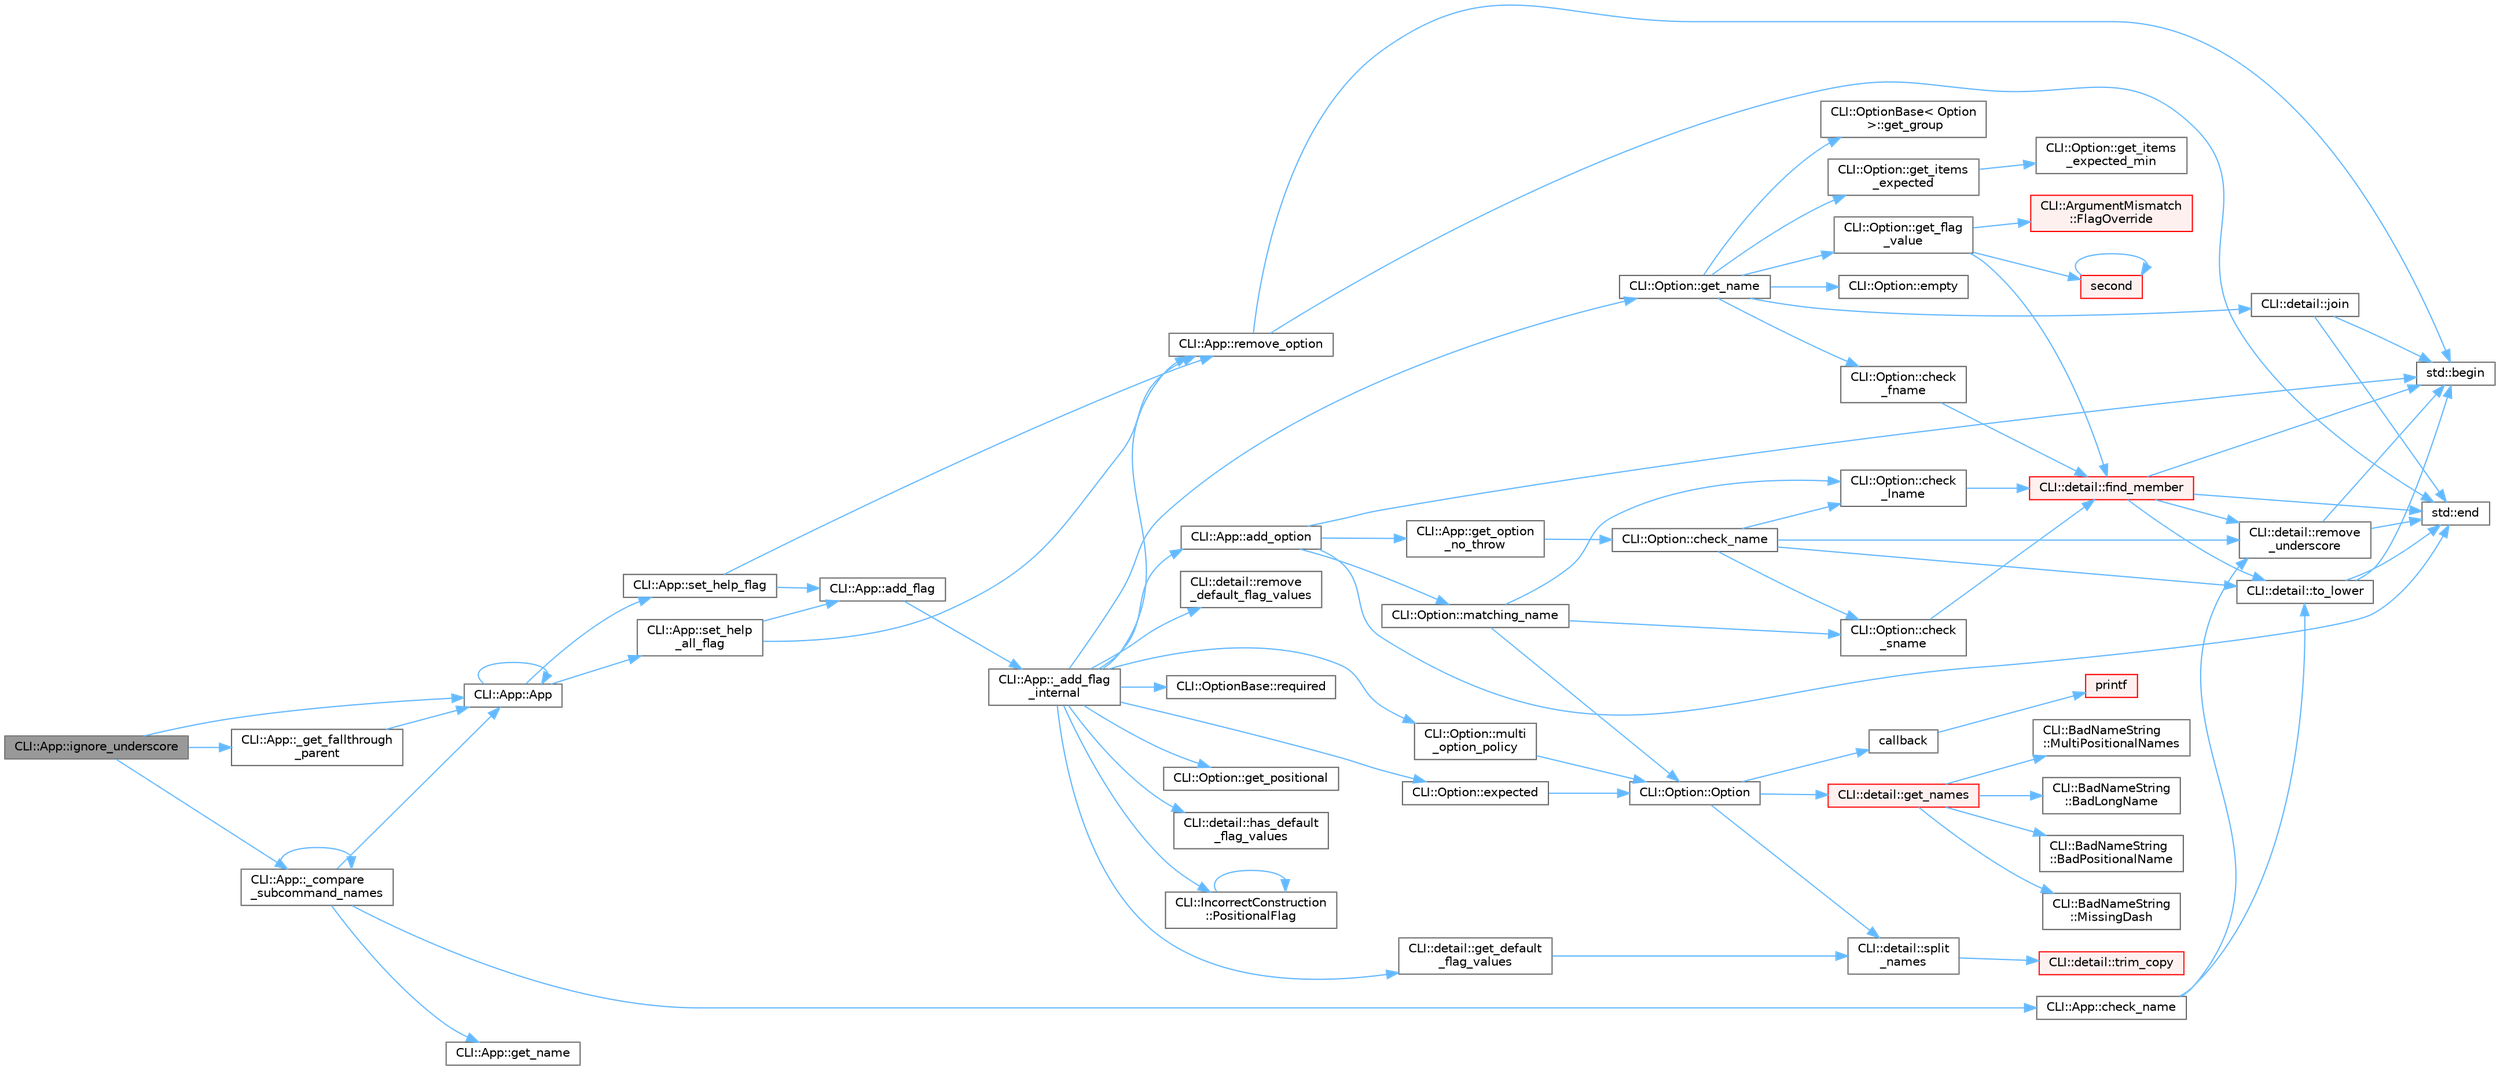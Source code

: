 digraph "CLI::App::ignore_underscore"
{
 // LATEX_PDF_SIZE
  bgcolor="transparent";
  edge [fontname=Helvetica,fontsize=10,labelfontname=Helvetica,labelfontsize=10];
  node [fontname=Helvetica,fontsize=10,shape=box,height=0.2,width=0.4];
  rankdir="LR";
  Node1 [id="Node000001",label="CLI::App::ignore_underscore",height=0.2,width=0.4,color="gray40", fillcolor="grey60", style="filled", fontcolor="black",tooltip="Ignore underscore. Subcommands inherit value."];
  Node1 -> Node2 [id="edge81_Node000001_Node000002",color="steelblue1",style="solid",tooltip=" "];
  Node2 [id="Node000002",label="CLI::App::_compare\l_subcommand_names",height=0.2,width=0.4,color="grey40", fillcolor="white", style="filled",URL="$class_c_l_i_1_1_app.html#a789ca7427451155b40725bff0bff47a1",tooltip="Helper function to run through all possible comparisons of subcommand names to check there is no over..."];
  Node2 -> Node2 [id="edge82_Node000002_Node000002",color="steelblue1",style="solid",tooltip=" "];
  Node2 -> Node3 [id="edge83_Node000002_Node000003",color="steelblue1",style="solid",tooltip=" "];
  Node3 [id="Node000003",label="CLI::App::App",height=0.2,width=0.4,color="grey40", fillcolor="white", style="filled",URL="$class_c_l_i_1_1_app.html#a8f5ebc36dcdff351cce50e3d3b89974f",tooltip="Special private constructor for subcommand"];
  Node3 -> Node3 [id="edge84_Node000003_Node000003",color="steelblue1",style="solid",tooltip=" "];
  Node3 -> Node4 [id="edge85_Node000003_Node000004",color="steelblue1",style="solid",tooltip=" "];
  Node4 [id="Node000004",label="CLI::App::set_help\l_all_flag",height=0.2,width=0.4,color="grey40", fillcolor="white", style="filled",URL="$class_c_l_i_1_1_app.html#af73694f6a3cc42e29e7274b77fdb5720",tooltip="Set a help all flag, replaced the existing one if present"];
  Node4 -> Node5 [id="edge86_Node000004_Node000005",color="steelblue1",style="solid",tooltip=" "];
  Node5 [id="Node000005",label="CLI::App::add_flag",height=0.2,width=0.4,color="grey40", fillcolor="white", style="filled",URL="$class_c_l_i_1_1_app.html#a5fef22317a182fa5db1d7b1af4c89c68",tooltip="Add a flag with no description or variable assignment"];
  Node5 -> Node6 [id="edge87_Node000005_Node000006",color="steelblue1",style="solid",tooltip=" "];
  Node6 [id="Node000006",label="CLI::App::_add_flag\l_internal",height=0.2,width=0.4,color="grey40", fillcolor="white", style="filled",URL="$class_c_l_i_1_1_app.html#ac09345525410ce482948265f16f72cdf",tooltip="Internal function for adding a flag"];
  Node6 -> Node7 [id="edge88_Node000006_Node000007",color="steelblue1",style="solid",tooltip=" "];
  Node7 [id="Node000007",label="CLI::App::add_option",height=0.2,width=0.4,color="grey40", fillcolor="white", style="filled",URL="$class_c_l_i_1_1_app.html#adb68306d25a26400399d11efe7211dc4",tooltip=" "];
  Node7 -> Node8 [id="edge89_Node000007_Node000008",color="steelblue1",style="solid",tooltip=" "];
  Node8 [id="Node000008",label="std::begin",height=0.2,width=0.4,color="grey40", fillcolor="white", style="filled",URL="$namespacestd.html#aec76fc52a775d29bc4058c8e1405045a",tooltip=" "];
  Node7 -> Node9 [id="edge90_Node000007_Node000009",color="steelblue1",style="solid",tooltip=" "];
  Node9 [id="Node000009",label="std::end",height=0.2,width=0.4,color="grey40", fillcolor="white", style="filled",URL="$namespacestd.html#a35f71a4c49ddf38bb590177e3a4b2598",tooltip=" "];
  Node7 -> Node10 [id="edge91_Node000007_Node000010",color="steelblue1",style="solid",tooltip=" "];
  Node10 [id="Node000010",label="CLI::App::get_option\l_no_throw",height=0.2,width=0.4,color="grey40", fillcolor="white", style="filled",URL="$class_c_l_i_1_1_app.html#a029d50d6fdfde25e7f3e94ef2e525ccc",tooltip="Get an option by name (noexcept non-const version)"];
  Node10 -> Node11 [id="edge92_Node000010_Node000011",color="steelblue1",style="solid",tooltip=" "];
  Node11 [id="Node000011",label="CLI::Option::check_name",height=0.2,width=0.4,color="grey40", fillcolor="white", style="filled",URL="$class_c_l_i_1_1_option.html#a1f9eda27ddb1b2d520e29724d550f6a0",tooltip="Check a name. Requires \"-\" or \"--\" for short / long, supports positional name"];
  Node11 -> Node12 [id="edge93_Node000011_Node000012",color="steelblue1",style="solid",tooltip=" "];
  Node12 [id="Node000012",label="CLI::Option::check\l_lname",height=0.2,width=0.4,color="grey40", fillcolor="white", style="filled",URL="$class_c_l_i_1_1_option.html#a6e970efc39aa4984b9bb797d071ce34a",tooltip="Requires \"--\" to be removed from string"];
  Node12 -> Node13 [id="edge94_Node000012_Node000013",color="steelblue1",style="solid",tooltip=" "];
  Node13 [id="Node000013",label="CLI::detail::find_member",height=0.2,width=0.4,color="red", fillcolor="#FFF0F0", style="filled",URL="$namespace_c_l_i_1_1detail.html#ac94be0722dce2c7ff522ebc3fb80e33d",tooltip="Check if a string is a member of a list of strings and optionally ignore case or ignore underscores"];
  Node13 -> Node8 [id="edge95_Node000013_Node000008",color="steelblue1",style="solid",tooltip=" "];
  Node13 -> Node9 [id="edge96_Node000013_Node000009",color="steelblue1",style="solid",tooltip=" "];
  Node13 -> Node17 [id="edge97_Node000013_Node000017",color="steelblue1",style="solid",tooltip=" "];
  Node17 [id="Node000017",label="CLI::detail::remove\l_underscore",height=0.2,width=0.4,color="grey40", fillcolor="white", style="filled",URL="$namespace_c_l_i_1_1detail.html#a5359a7a0e33366a12e15523b100f591a",tooltip="remove underscores from a string"];
  Node17 -> Node8 [id="edge98_Node000017_Node000008",color="steelblue1",style="solid",tooltip=" "];
  Node17 -> Node9 [id="edge99_Node000017_Node000009",color="steelblue1",style="solid",tooltip=" "];
  Node13 -> Node15 [id="edge100_Node000013_Node000015",color="steelblue1",style="solid",tooltip=" "];
  Node15 [id="Node000015",label="CLI::detail::to_lower",height=0.2,width=0.4,color="grey40", fillcolor="white", style="filled",URL="$namespace_c_l_i_1_1detail.html#ae83709ec148057ec53df4383645727e9",tooltip="Return a lower case version of a string"];
  Node15 -> Node8 [id="edge101_Node000015_Node000008",color="steelblue1",style="solid",tooltip=" "];
  Node15 -> Node9 [id="edge102_Node000015_Node000009",color="steelblue1",style="solid",tooltip=" "];
  Node11 -> Node18 [id="edge103_Node000011_Node000018",color="steelblue1",style="solid",tooltip=" "];
  Node18 [id="Node000018",label="CLI::Option::check\l_sname",height=0.2,width=0.4,color="grey40", fillcolor="white", style="filled",URL="$class_c_l_i_1_1_option.html#a46e7395f6a8a720e4305aea2edb4aa7b",tooltip="Requires \"-\" to be removed from string"];
  Node18 -> Node13 [id="edge104_Node000018_Node000013",color="steelblue1",style="solid",tooltip=" "];
  Node11 -> Node17 [id="edge105_Node000011_Node000017",color="steelblue1",style="solid",tooltip=" "];
  Node11 -> Node15 [id="edge106_Node000011_Node000015",color="steelblue1",style="solid",tooltip=" "];
  Node7 -> Node19 [id="edge107_Node000007_Node000019",color="steelblue1",style="solid",tooltip=" "];
  Node19 [id="Node000019",label="CLI::Option::matching_name",height=0.2,width=0.4,color="grey40", fillcolor="white", style="filled",URL="$class_c_l_i_1_1_option.html#a67b1e51f9f873b265dac8122746fc2d7",tooltip="If options share any of the same names, find it"];
  Node19 -> Node12 [id="edge108_Node000019_Node000012",color="steelblue1",style="solid",tooltip=" "];
  Node19 -> Node18 [id="edge109_Node000019_Node000018",color="steelblue1",style="solid",tooltip=" "];
  Node19 -> Node20 [id="edge110_Node000019_Node000020",color="steelblue1",style="solid",tooltip=" "];
  Node20 [id="Node000020",label="CLI::Option::Option",height=0.2,width=0.4,color="grey40", fillcolor="white", style="filled",URL="$class_c_l_i_1_1_option.html#a577e99d3ea33598b4dc3605f544d14fc",tooltip="Making an option by hand is not defined, it must be made by the App class"];
  Node20 -> Node21 [id="edge111_Node000020_Node000021",color="steelblue1",style="solid",tooltip=" "];
  Node21 [id="Node000021",label="callback",height=0.2,width=0.4,color="grey40", fillcolor="white", style="filled",URL="$external_2spine-runtimes_2spine-sfml_2c_2example_2main_8cpp.html#a2f27b7fc84a39cace84d90f62a8d4c8e",tooltip=" "];
  Node21 -> Node22 [id="edge112_Node000021_Node000022",color="steelblue1",style="solid",tooltip=" "];
  Node22 [id="Node000022",label="printf",height=0.2,width=0.4,color="red", fillcolor="#FFF0F0", style="filled",URL="$printf_8h.html#aee3ed3a831f25f07e7be3919fff2203a",tooltip=" "];
  Node20 -> Node53 [id="edge113_Node000020_Node000053",color="steelblue1",style="solid",tooltip=" "];
  Node53 [id="Node000053",label="CLI::detail::get_names",height=0.2,width=0.4,color="red", fillcolor="#FFF0F0", style="filled",URL="$namespace_c_l_i_1_1detail.html#a6c9c870c5f7cd261e7363cb862634a3a",tooltip="Get a vector of short names, one of long names, and a single name"];
  Node53 -> Node54 [id="edge114_Node000053_Node000054",color="steelblue1",style="solid",tooltip=" "];
  Node54 [id="Node000054",label="CLI::BadNameString\l::BadLongName",height=0.2,width=0.4,color="grey40", fillcolor="white", style="filled",URL="$class_c_l_i_1_1_bad_name_string.html#a4c84dfdba8d943ad494daead50c9097d",tooltip=" "];
  Node53 -> Node55 [id="edge115_Node000053_Node000055",color="steelblue1",style="solid",tooltip=" "];
  Node55 [id="Node000055",label="CLI::BadNameString\l::BadPositionalName",height=0.2,width=0.4,color="grey40", fillcolor="white", style="filled",URL="$class_c_l_i_1_1_bad_name_string.html#a6dd4927b244bb94d306c805f87f47e4b",tooltip=" "];
  Node53 -> Node56 [id="edge116_Node000053_Node000056",color="steelblue1",style="solid",tooltip=" "];
  Node56 [id="Node000056",label="CLI::BadNameString\l::MissingDash",height=0.2,width=0.4,color="grey40", fillcolor="white", style="filled",URL="$class_c_l_i_1_1_bad_name_string.html#a17d7fdda9def1c79a9b86d04cfd35f75",tooltip=" "];
  Node53 -> Node57 [id="edge117_Node000053_Node000057",color="steelblue1",style="solid",tooltip=" "];
  Node57 [id="Node000057",label="CLI::BadNameString\l::MultiPositionalNames",height=0.2,width=0.4,color="grey40", fillcolor="white", style="filled",URL="$class_c_l_i_1_1_bad_name_string.html#ac798ab322c49c3f922e325d269070c38",tooltip=" "];
  Node20 -> Node64 [id="edge118_Node000020_Node000064",color="steelblue1",style="solid",tooltip=" "];
  Node64 [id="Node000064",label="CLI::detail::split\l_names",height=0.2,width=0.4,color="grey40", fillcolor="white", style="filled",URL="$namespace_c_l_i_1_1detail.html#ac8a8403ca4cfb40e30979111083c0c1c",tooltip=" "];
  Node64 -> Node65 [id="edge119_Node000064_Node000065",color="steelblue1",style="solid",tooltip=" "];
  Node65 [id="Node000065",label="CLI::detail::trim_copy",height=0.2,width=0.4,color="red", fillcolor="#FFF0F0", style="filled",URL="$namespace_c_l_i_1_1detail.html#a5c7b00a328b3b2da564794081646c251",tooltip="Make a copy of the string and then trim it"];
  Node6 -> Node69 [id="edge120_Node000006_Node000069",color="steelblue1",style="solid",tooltip=" "];
  Node69 [id="Node000069",label="CLI::Option::expected",height=0.2,width=0.4,color="grey40", fillcolor="white", style="filled",URL="$class_c_l_i_1_1_option.html#a0b7cf6e62c1800a53ad314772eef6ed1",tooltip="Set the number of expected arguments"];
  Node69 -> Node20 [id="edge121_Node000069_Node000020",color="steelblue1",style="solid",tooltip=" "];
  Node6 -> Node70 [id="edge122_Node000006_Node000070",color="steelblue1",style="solid",tooltip=" "];
  Node70 [id="Node000070",label="CLI::detail::get_default\l_flag_values",height=0.2,width=0.4,color="grey40", fillcolor="white", style="filled",URL="$namespace_c_l_i_1_1detail.html#a01343c353c26ada5379fb84cbd3b01c8",tooltip="extract default flag values either {def} or starting with a !"];
  Node70 -> Node64 [id="edge123_Node000070_Node000064",color="steelblue1",style="solid",tooltip=" "];
  Node6 -> Node71 [id="edge124_Node000006_Node000071",color="steelblue1",style="solid",tooltip=" "];
  Node71 [id="Node000071",label="CLI::Option::get_name",height=0.2,width=0.4,color="grey40", fillcolor="white", style="filled",URL="$class_c_l_i_1_1_option.html#a47e135d5198fd9df5b481091d2538b60",tooltip="Gets a comma separated list of names. Will include / prefer the positional name if positional is true..."];
  Node71 -> Node72 [id="edge125_Node000071_Node000072",color="steelblue1",style="solid",tooltip=" "];
  Node72 [id="Node000072",label="CLI::Option::check\l_fname",height=0.2,width=0.4,color="grey40", fillcolor="white", style="filled",URL="$class_c_l_i_1_1_option.html#a331870cf4db8893cac3af126aac487a8",tooltip="Requires \"--\" to be removed from string"];
  Node72 -> Node13 [id="edge126_Node000072_Node000013",color="steelblue1",style="solid",tooltip=" "];
  Node71 -> Node73 [id="edge127_Node000071_Node000073",color="steelblue1",style="solid",tooltip=" "];
  Node73 [id="Node000073",label="CLI::Option::empty",height=0.2,width=0.4,color="grey40", fillcolor="white", style="filled",URL="$class_c_l_i_1_1_option.html#ab9d324306095b7af93bc09812f5b4dec",tooltip="True if the option was not passed"];
  Node71 -> Node74 [id="edge128_Node000071_Node000074",color="steelblue1",style="solid",tooltip=" "];
  Node74 [id="Node000074",label="CLI::Option::get_flag\l_value",height=0.2,width=0.4,color="grey40", fillcolor="white", style="filled",URL="$class_c_l_i_1_1_option.html#aa006173c1a09b0ed01bff4b305b042ca",tooltip=" "];
  Node74 -> Node13 [id="edge129_Node000074_Node000013",color="steelblue1",style="solid",tooltip=" "];
  Node74 -> Node75 [id="edge130_Node000074_Node000075",color="steelblue1",style="solid",tooltip=" "];
  Node75 [id="Node000075",label="CLI::ArgumentMismatch\l::FlagOverride",height=0.2,width=0.4,color="red", fillcolor="#FFF0F0", style="filled",URL="$class_c_l_i_1_1_argument_mismatch.html#af40fccb119664c7c5025bba76fb2d7e2",tooltip=" "];
  Node74 -> Node79 [id="edge131_Node000074_Node000079",color="steelblue1",style="solid",tooltip=" "];
  Node79 [id="Node000079",label="second",height=0.2,width=0.4,color="red", fillcolor="#FFF0F0", style="filled",URL="$second___n_o_n_e_8f.html#ae9f971a8b343bd2fcb85c3b16da97f10",tooltip="SECOND returns nothing"];
  Node79 -> Node79 [id="edge132_Node000079_Node000079",color="steelblue1",style="solid",tooltip=" "];
  Node71 -> Node80 [id="edge133_Node000071_Node000080",color="steelblue1",style="solid",tooltip=" "];
  Node80 [id="Node000080",label="CLI::OptionBase\< Option\l \>::get_group",height=0.2,width=0.4,color="grey40", fillcolor="white", style="filled",URL="$class_c_l_i_1_1_option_base.html#aeb86193da05c10a12814ce45d2d16e0d",tooltip=" "];
  Node71 -> Node81 [id="edge134_Node000071_Node000081",color="steelblue1",style="solid",tooltip=" "];
  Node81 [id="Node000081",label="CLI::Option::get_items\l_expected",height=0.2,width=0.4,color="grey40", fillcolor="white", style="filled",URL="$class_c_l_i_1_1_option.html#aa12c4f65cf2ac9c58ebe050c46603fc0",tooltip="The total min number of expected string values to be used"];
  Node81 -> Node82 [id="edge135_Node000081_Node000082",color="steelblue1",style="solid",tooltip=" "];
  Node82 [id="Node000082",label="CLI::Option::get_items\l_expected_min",height=0.2,width=0.4,color="grey40", fillcolor="white", style="filled",URL="$class_c_l_i_1_1_option.html#a65f68eaa288d2608560ae87f3c36f6fa",tooltip="The total min number of expected string values to be used"];
  Node71 -> Node83 [id="edge136_Node000071_Node000083",color="steelblue1",style="solid",tooltip=" "];
  Node83 [id="Node000083",label="CLI::detail::join",height=0.2,width=0.4,color="grey40", fillcolor="white", style="filled",URL="$namespace_c_l_i_1_1detail.html#ab351f13ec104e2cba19ec6baf4a552f6",tooltip="Simple function to join a string"];
  Node83 -> Node8 [id="edge137_Node000083_Node000008",color="steelblue1",style="solid",tooltip=" "];
  Node83 -> Node9 [id="edge138_Node000083_Node000009",color="steelblue1",style="solid",tooltip=" "];
  Node6 -> Node84 [id="edge139_Node000006_Node000084",color="steelblue1",style="solid",tooltip=" "];
  Node84 [id="Node000084",label="CLI::Option::get_positional",height=0.2,width=0.4,color="grey40", fillcolor="white", style="filled",URL="$class_c_l_i_1_1_option.html#a0f23a3a1ed7c5a47585117a4c9f27120",tooltip="True if the argument can be given directly"];
  Node6 -> Node85 [id="edge140_Node000006_Node000085",color="steelblue1",style="solid",tooltip=" "];
  Node85 [id="Node000085",label="CLI::detail::has_default\l_flag_values",height=0.2,width=0.4,color="grey40", fillcolor="white", style="filled",URL="$namespace_c_l_i_1_1detail.html#ae89da9fa11d234a8bf504d6ec85133cc",tooltip="check if the flag definitions has possible false flags"];
  Node6 -> Node86 [id="edge141_Node000006_Node000086",color="steelblue1",style="solid",tooltip=" "];
  Node86 [id="Node000086",label="CLI::Option::multi\l_option_policy",height=0.2,width=0.4,color="grey40", fillcolor="white", style="filled",URL="$class_c_l_i_1_1_option.html#a849a0cf07784e81b514761722a0d9efc",tooltip="Take the last argument if given multiple times (or another policy)"];
  Node86 -> Node20 [id="edge142_Node000086_Node000020",color="steelblue1",style="solid",tooltip=" "];
  Node6 -> Node87 [id="edge143_Node000006_Node000087",color="steelblue1",style="solid",tooltip=" "];
  Node87 [id="Node000087",label="CLI::IncorrectConstruction\l::PositionalFlag",height=0.2,width=0.4,color="grey40", fillcolor="white", style="filled",URL="$class_c_l_i_1_1_incorrect_construction.html#a90eef424efd6e5b6cb8874ba2e53ce08",tooltip=" "];
  Node87 -> Node87 [id="edge144_Node000087_Node000087",color="steelblue1",style="solid",tooltip=" "];
  Node6 -> Node88 [id="edge145_Node000006_Node000088",color="steelblue1",style="solid",tooltip=" "];
  Node88 [id="Node000088",label="CLI::detail::remove\l_default_flag_values",height=0.2,width=0.4,color="grey40", fillcolor="white", style="filled",URL="$namespace_c_l_i_1_1detail.html#a35553311017b07811ce81db2f560cb3d",tooltip=" "];
  Node6 -> Node89 [id="edge146_Node000006_Node000089",color="steelblue1",style="solid",tooltip=" "];
  Node89 [id="Node000089",label="CLI::App::remove_option",height=0.2,width=0.4,color="grey40", fillcolor="white", style="filled",URL="$class_c_l_i_1_1_app.html#a8e09991d2a23ae48aff139c8eda5f6c7",tooltip="Removes an option from the App. Takes an option pointer. Returns true if found and removed."];
  Node89 -> Node8 [id="edge147_Node000089_Node000008",color="steelblue1",style="solid",tooltip=" "];
  Node89 -> Node9 [id="edge148_Node000089_Node000009",color="steelblue1",style="solid",tooltip=" "];
  Node6 -> Node90 [id="edge149_Node000006_Node000090",color="steelblue1",style="solid",tooltip=" "];
  Node90 [id="Node000090",label="CLI::OptionBase::required",height=0.2,width=0.4,color="grey40", fillcolor="white", style="filled",URL="$class_c_l_i_1_1_option_base.html#af18d4c8d8c2392b6947db9179110289a",tooltip="Set the option as required"];
  Node4 -> Node89 [id="edge150_Node000004_Node000089",color="steelblue1",style="solid",tooltip=" "];
  Node3 -> Node91 [id="edge151_Node000003_Node000091",color="steelblue1",style="solid",tooltip=" "];
  Node91 [id="Node000091",label="CLI::App::set_help_flag",height=0.2,width=0.4,color="grey40", fillcolor="white", style="filled",URL="$class_c_l_i_1_1_app.html#a0d5c8de603f1911aee549b649c68e083",tooltip="Set a help flag, replace the existing one if present"];
  Node91 -> Node5 [id="edge152_Node000091_Node000005",color="steelblue1",style="solid",tooltip=" "];
  Node91 -> Node89 [id="edge153_Node000091_Node000089",color="steelblue1",style="solid",tooltip=" "];
  Node2 -> Node92 [id="edge154_Node000002_Node000092",color="steelblue1",style="solid",tooltip=" "];
  Node92 [id="Node000092",label="CLI::App::check_name",height=0.2,width=0.4,color="grey40", fillcolor="white", style="filled",URL="$class_c_l_i_1_1_app.html#a50869cf0284f6d42d36e8bf6ba6d00ee",tooltip="Check the name, case-insensitive and underscore insensitive if set"];
  Node92 -> Node17 [id="edge155_Node000092_Node000017",color="steelblue1",style="solid",tooltip=" "];
  Node92 -> Node15 [id="edge156_Node000092_Node000015",color="steelblue1",style="solid",tooltip=" "];
  Node2 -> Node93 [id="edge157_Node000002_Node000093",color="steelblue1",style="solid",tooltip=" "];
  Node93 [id="Node000093",label="CLI::App::get_name",height=0.2,width=0.4,color="grey40", fillcolor="white", style="filled",URL="$class_c_l_i_1_1_app.html#af49a4f4b6c019a65a10b3c1bd830a1f8",tooltip="Get the name of the current app"];
  Node1 -> Node94 [id="edge158_Node000001_Node000094",color="steelblue1",style="solid",tooltip=" "];
  Node94 [id="Node000094",label="CLI::App::_get_fallthrough\l_parent",height=0.2,width=0.4,color="grey40", fillcolor="white", style="filled",URL="$class_c_l_i_1_1_app.html#a0d635d51216b7f710da587a708653299",tooltip="Get the appropriate parent to fallthrough to which is the first one that has a name or the main app"];
  Node94 -> Node3 [id="edge159_Node000094_Node000003",color="steelblue1",style="solid",tooltip=" "];
  Node1 -> Node3 [id="edge160_Node000001_Node000003",color="steelblue1",style="solid",tooltip=" "];
}
